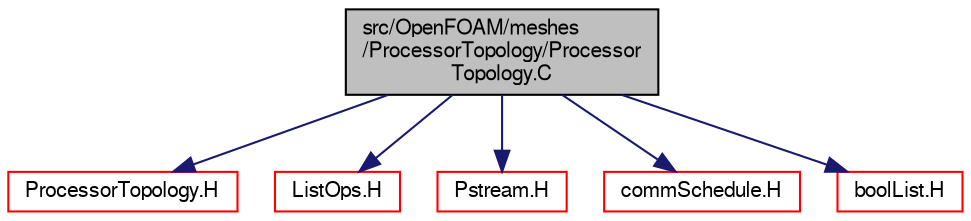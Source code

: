 digraph "src/OpenFOAM/meshes/ProcessorTopology/ProcessorTopology.C"
{
  bgcolor="transparent";
  edge [fontname="FreeSans",fontsize="10",labelfontname="FreeSans",labelfontsize="10"];
  node [fontname="FreeSans",fontsize="10",shape=record];
  Node0 [label="src/OpenFOAM/meshes\l/ProcessorTopology/Processor\lTopology.C",height=0.2,width=0.4,color="black", fillcolor="grey75", style="filled", fontcolor="black"];
  Node0 -> Node1 [color="midnightblue",fontsize="10",style="solid",fontname="FreeSans"];
  Node1 [label="ProcessorTopology.H",height=0.2,width=0.4,color="red",URL="$a12122.html"];
  Node0 -> Node51 [color="midnightblue",fontsize="10",style="solid",fontname="FreeSans"];
  Node51 [label="ListOps.H",height=0.2,width=0.4,color="red",URL="$a08687.html",tooltip="Various functions to operate on Lists. "];
  Node0 -> Node53 [color="midnightblue",fontsize="10",style="solid",fontname="FreeSans"];
  Node53 [label="Pstream.H",height=0.2,width=0.4,color="red",URL="$a09134.html"];
  Node0 -> Node72 [color="midnightblue",fontsize="10",style="solid",fontname="FreeSans"];
  Node72 [label="commSchedule.H",height=0.2,width=0.4,color="red",URL="$a12116.html"];
  Node0 -> Node89 [color="midnightblue",fontsize="10",style="solid",fontname="FreeSans"];
  Node89 [label="boolList.H",height=0.2,width=0.4,color="red",URL="$a12152.html"];
}
